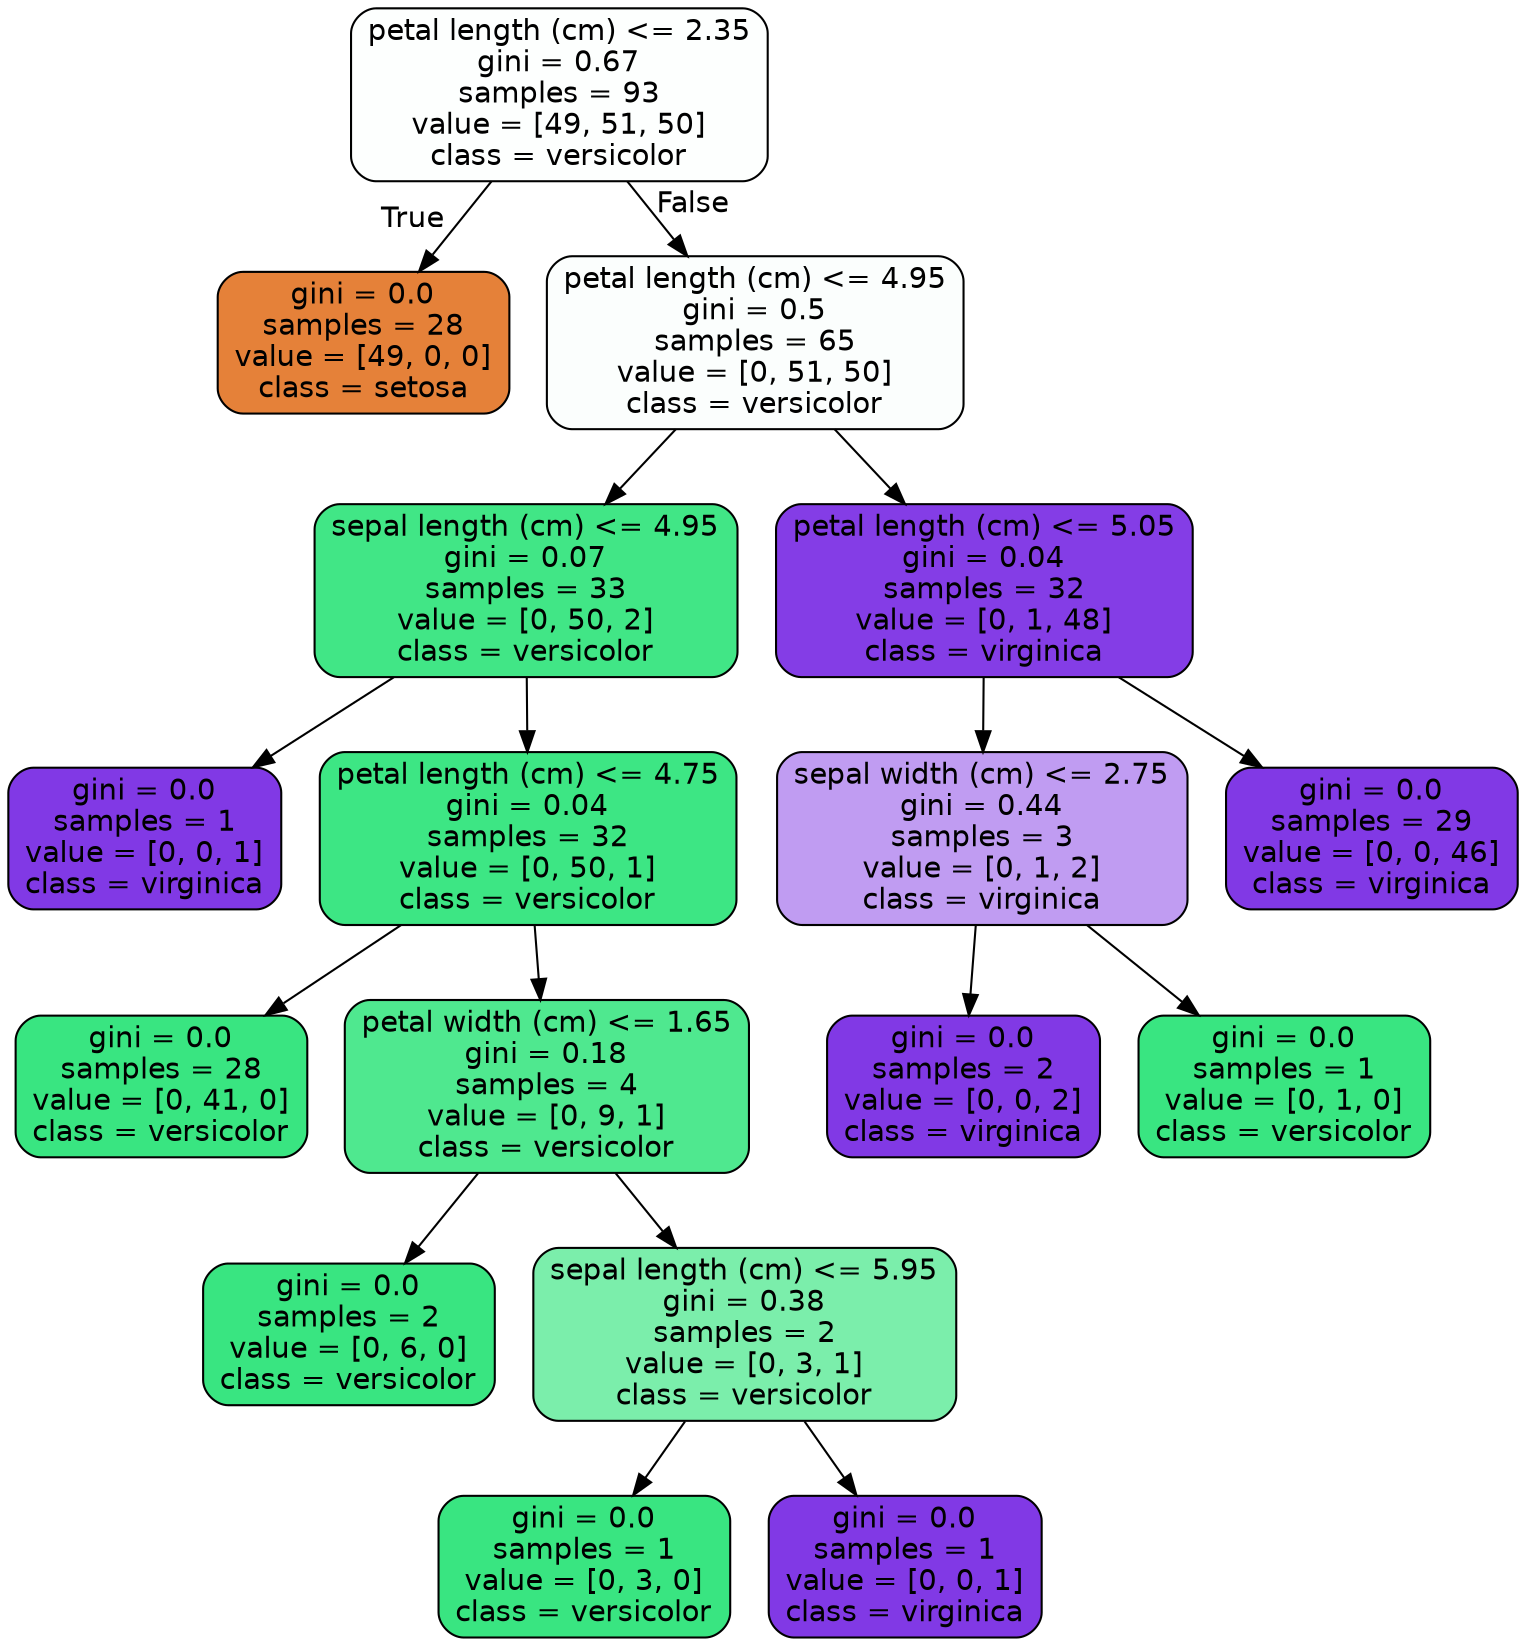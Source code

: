 digraph Tree {
node [shape=box, style="filled, rounded", color="black", fontname=helvetica] ;
edge [fontname=helvetica] ;
0 [label="petal length (cm) <= 2.35\ngini = 0.67\nsamples = 93\nvalue = [49, 51, 50]\nclass = versicolor", fillcolor="#fdfffe"] ;
1 [label="gini = 0.0\nsamples = 28\nvalue = [49, 0, 0]\nclass = setosa", fillcolor="#e58139"] ;
0 -> 1 [labeldistance=2.5, labelangle=45, headlabel="True"] ;
2 [label="petal length (cm) <= 4.95\ngini = 0.5\nsamples = 65\nvalue = [0, 51, 50]\nclass = versicolor", fillcolor="#fbfefd"] ;
0 -> 2 [labeldistance=2.5, labelangle=-45, headlabel="False"] ;
3 [label="sepal length (cm) <= 4.95\ngini = 0.07\nsamples = 33\nvalue = [0, 50, 2]\nclass = versicolor", fillcolor="#41e686"] ;
2 -> 3 ;
4 [label="gini = 0.0\nsamples = 1\nvalue = [0, 0, 1]\nclass = virginica", fillcolor="#8139e5"] ;
3 -> 4 ;
5 [label="petal length (cm) <= 4.75\ngini = 0.04\nsamples = 32\nvalue = [0, 50, 1]\nclass = versicolor", fillcolor="#3de684"] ;
3 -> 5 ;
6 [label="gini = 0.0\nsamples = 28\nvalue = [0, 41, 0]\nclass = versicolor", fillcolor="#39e581"] ;
5 -> 6 ;
7 [label="petal width (cm) <= 1.65\ngini = 0.18\nsamples = 4\nvalue = [0, 9, 1]\nclass = versicolor", fillcolor="#4fe88f"] ;
5 -> 7 ;
8 [label="gini = 0.0\nsamples = 2\nvalue = [0, 6, 0]\nclass = versicolor", fillcolor="#39e581"] ;
7 -> 8 ;
9 [label="sepal length (cm) <= 5.95\ngini = 0.38\nsamples = 2\nvalue = [0, 3, 1]\nclass = versicolor", fillcolor="#7beeab"] ;
7 -> 9 ;
10 [label="gini = 0.0\nsamples = 1\nvalue = [0, 3, 0]\nclass = versicolor", fillcolor="#39e581"] ;
9 -> 10 ;
11 [label="gini = 0.0\nsamples = 1\nvalue = [0, 0, 1]\nclass = virginica", fillcolor="#8139e5"] ;
9 -> 11 ;
12 [label="petal length (cm) <= 5.05\ngini = 0.04\nsamples = 32\nvalue = [0, 1, 48]\nclass = virginica", fillcolor="#843de6"] ;
2 -> 12 ;
13 [label="sepal width (cm) <= 2.75\ngini = 0.44\nsamples = 3\nvalue = [0, 1, 2]\nclass = virginica", fillcolor="#c09cf2"] ;
12 -> 13 ;
14 [label="gini = 0.0\nsamples = 2\nvalue = [0, 0, 2]\nclass = virginica", fillcolor="#8139e5"] ;
13 -> 14 ;
15 [label="gini = 0.0\nsamples = 1\nvalue = [0, 1, 0]\nclass = versicolor", fillcolor="#39e581"] ;
13 -> 15 ;
16 [label="gini = 0.0\nsamples = 29\nvalue = [0, 0, 46]\nclass = virginica", fillcolor="#8139e5"] ;
12 -> 16 ;
}